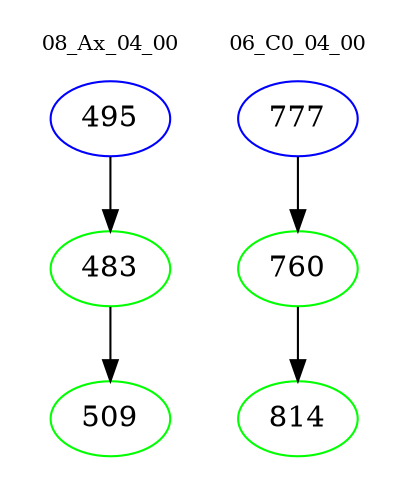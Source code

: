 digraph{
subgraph cluster_0 {
color = white
label = "08_Ax_04_00";
fontsize=10;
T0_495 [label="495", color="blue"]
T0_495 -> T0_483 [color="black"]
T0_483 [label="483", color="green"]
T0_483 -> T0_509 [color="black"]
T0_509 [label="509", color="green"]
}
subgraph cluster_1 {
color = white
label = "06_C0_04_00";
fontsize=10;
T1_777 [label="777", color="blue"]
T1_777 -> T1_760 [color="black"]
T1_760 [label="760", color="green"]
T1_760 -> T1_814 [color="black"]
T1_814 [label="814", color="green"]
}
}
